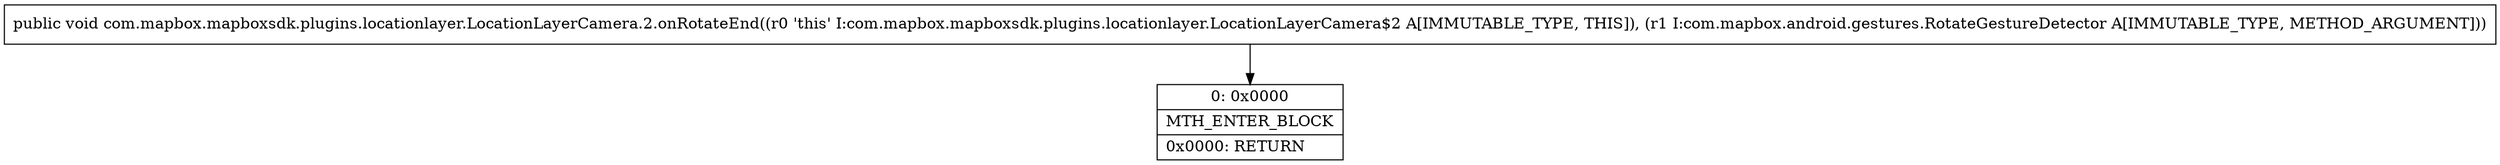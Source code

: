 digraph "CFG forcom.mapbox.mapboxsdk.plugins.locationlayer.LocationLayerCamera.2.onRotateEnd(Lcom\/mapbox\/android\/gestures\/RotateGestureDetector;)V" {
Node_0 [shape=record,label="{0\:\ 0x0000|MTH_ENTER_BLOCK\l|0x0000: RETURN   \l}"];
MethodNode[shape=record,label="{public void com.mapbox.mapboxsdk.plugins.locationlayer.LocationLayerCamera.2.onRotateEnd((r0 'this' I:com.mapbox.mapboxsdk.plugins.locationlayer.LocationLayerCamera$2 A[IMMUTABLE_TYPE, THIS]), (r1 I:com.mapbox.android.gestures.RotateGestureDetector A[IMMUTABLE_TYPE, METHOD_ARGUMENT])) }"];
MethodNode -> Node_0;
}

